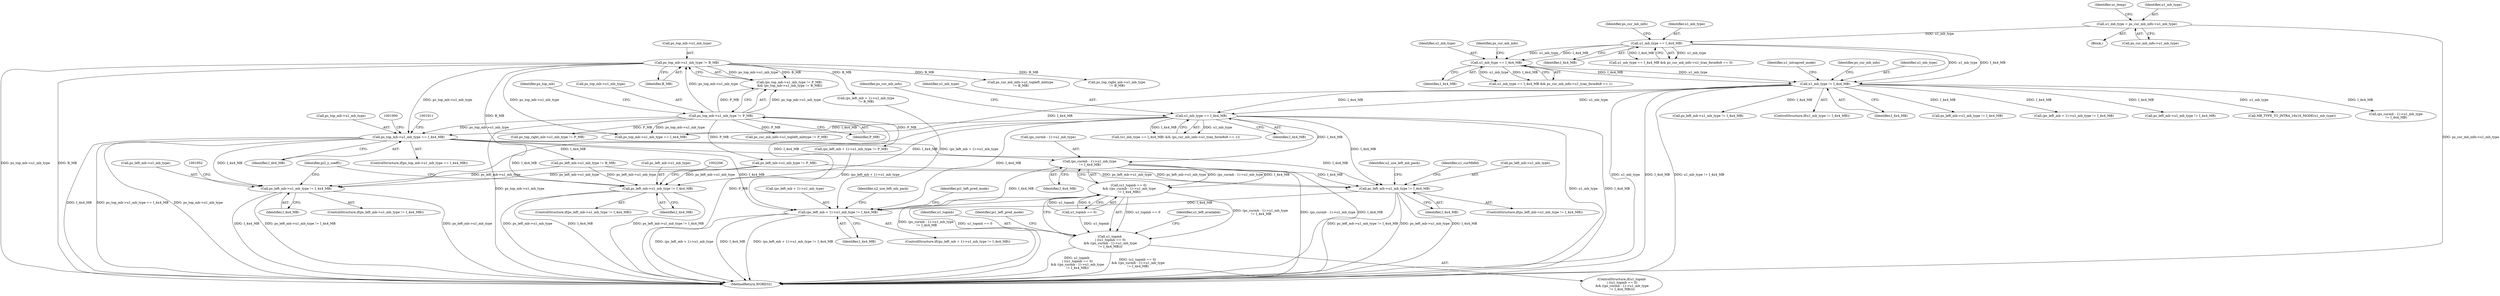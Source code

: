 digraph "0_Android_a583270e1c96d307469c83dc42bd3c5f1b9ef63f@pointer" {
"1001891" [label="(Call,ps_top_mb->u1_mb_type == I_4x4_MB)"];
"1000421" [label="(Call,ps_top_mb->u1_mb_type != B_MB)"];
"1000416" [label="(Call,ps_top_mb->u1_mb_type != P_MB)"];
"1001814" [label="(Call,u1_mb_type == I_4x4_MB)"];
"1000785" [label="(Call,u1_mb_type != I_4x4_MB)"];
"1000722" [label="(Call,u1_mb_type == I_4x4_MB)"];
"1000697" [label="(Call,u1_mb_type == I_4x4_MB)"];
"1000245" [label="(Call,u1_mb_type = ps_cur_mb_info->u1_mb_type)"];
"1001943" [label="(Call,ps_left_mb->u1_mb_type != I_4x4_MB)"];
"1002001" [label="(Call,(ps_curmb - 1)->u1_mb_type\n != I_4x4_MB)"];
"1001997" [label="(Call,(u1_topmb == 0)\n && ((ps_curmb - 1)->u1_mb_type\n != I_4x4_MB))"];
"1001995" [label="(Call,u1_topmb\n | ((u1_topmb == 0)\n && ((ps_curmb - 1)->u1_mb_type\n != I_4x4_MB)))"];
"1002013" [label="(Call,ps_left_mb->u1_mb_type != I_4x4_MB)"];
"1002055" [label="(Call,(ps_left_mb + 1)->u1_mb_type != I_4x4_MB)"];
"1002197" [label="(Call,ps_left_mb->u1_mb_type != I_4x4_MB)"];
"1001997" [label="(Call,(u1_topmb == 0)\n && ((ps_curmb - 1)->u1_mb_type\n != I_4x4_MB))"];
"1000791" [label="(Identifier,u1_intrapred_mode)"];
"1002007" [label="(Identifier,I_4x4_MB)"];
"1000785" [label="(Call,u1_mb_type != I_4x4_MB)"];
"1002056" [label="(Call,(ps_left_mb + 1)->u1_mb_type)"];
"1002061" [label="(Identifier,I_4x4_MB)"];
"1001891" [label="(Call,ps_top_mb->u1_mb_type == I_4x4_MB)"];
"1000422" [label="(Call,ps_top_mb->u1_mb_type)"];
"1001943" [label="(Call,ps_left_mb->u1_mb_type != I_4x4_MB)"];
"1000463" [label="(Call,(ps_left_mb + 1)->u1_mb_type != P_MB)"];
"1000521" [label="(Call,ps_cur_mb_info->u1_topleft_mbtype != P_MB)"];
"1001813" [label="(Call,(u1_mb_type == I_4x4_MB) && (ps_cur_mb_info->u1_tran_form8x8 == 1))"];
"1001130" [label="(Call,ps_left_mb->u1_mb_type != I_4x4_MB)"];
"1001994" [label="(ControlStructure,if(u1_topmb\n | ((u1_topmb == 0)\n && ((ps_curmb - 1)->u1_mb_type\n != I_4x4_MB))))"];
"1000425" [label="(Identifier,B_MB)"];
"1000784" [label="(ControlStructure,if(u1_mb_type != I_4x4_MB))"];
"1002017" [label="(Identifier,I_4x4_MB)"];
"1000420" [label="(Identifier,P_MB)"];
"1002013" [label="(Call,ps_left_mb->u1_mb_type != I_4x4_MB)"];
"1000423" [label="(Identifier,ps_top_mb)"];
"1002001" [label="(Call,(ps_curmb - 1)->u1_mb_type\n != I_4x4_MB)"];
"1001947" [label="(Identifier,I_4x4_MB)"];
"1000723" [label="(Identifier,u1_mb_type)"];
"1001086" [label="(Call,ps_top_mb->u1_mb_type == I_4x4_MB)"];
"1001819" [label="(Identifier,ps_cur_mb_info)"];
"1000526" [label="(Call,ps_cur_mb_info->u1_topleft_mbtype\n != B_MB)"];
"1002065" [label="(Identifier,u2_use_left_mb_pack)"];
"1002196" [label="(ControlStructure,if(ps_left_mb->u1_mb_type != I_4x4_MB))"];
"1001015" [label="(Identifier,ps_cur_mb_info)"];
"1002012" [label="(ControlStructure,if(ps_left_mb->u1_mb_type != I_4x4_MB))"];
"1002055" [label="(Call,(ps_left_mb + 1)->u1_mb_type != I_4x4_MB)"];
"1000699" [label="(Identifier,I_4x4_MB)"];
"1001895" [label="(Identifier,I_4x4_MB)"];
"1000697" [label="(Call,u1_mb_type == I_4x4_MB)"];
"1000696" [label="(Call,u1_mb_type == I_4x4_MB && ps_cur_mb_info->u1_tran_form8x8 == 0)"];
"1000786" [label="(Identifier,u1_mb_type)"];
"1000431" [label="(Call,ps_left_mb->u1_mb_type != P_MB)"];
"1002098" [label="(Identifier,pi1_left_pred_mode)"];
"1002221" [label="(Identifier,pi2_y_coeff1)"];
"1001998" [label="(Call,u1_topmb == 0)"];
"1000417" [label="(Call,ps_top_mb->u1_mb_type)"];
"1001995" [label="(Call,u1_topmb\n | ((u1_topmb == 0)\n && ((ps_curmb - 1)->u1_mb_type\n != I_4x4_MB)))"];
"1000787" [label="(Identifier,I_4x4_MB)"];
"1000415" [label="(Call,(ps_top_mb->u1_mb_type != P_MB)\n && (ps_top_mb->u1_mb_type != B_MB))"];
"1002201" [label="(Identifier,I_4x4_MB)"];
"1003254" [label="(MethodReturn,WORD32)"];
"1001368" [label="(Call,ps_left_mb->u1_mb_type != I_4x4_MB)"];
"1000721" [label="(Call,u1_mb_type == I_4x4_MB && ps_cur_mb_info->u1_tran_form8x8 == 1)"];
"1001229" [label="(Call,(ps_left_mb + 1)->u1_mb_type != I_4x4_MB)"];
"1000416" [label="(Call,ps_top_mb->u1_mb_type != P_MB)"];
"1002010" [label="(Identifier,u1_left_available)"];
"1000506" [label="(Call,ps_top_right_mb->u1_mb_type != P_MB)"];
"1002022" [label="(Identifier,u2_use_left_mb_pack)"];
"1001996" [label="(Identifier,u1_topmb)"];
"1000727" [label="(Identifier,ps_cur_mb_info)"];
"1000252" [label="(Identifier,uc_temp)"];
"1001944" [label="(Call,ps_left_mb->u1_mb_type)"];
"1002002" [label="(Call,(ps_curmb - 1)->u1_mb_type)"];
"1001892" [label="(Call,ps_top_mb->u1_mb_type)"];
"1000243" [label="(Block,)"];
"1000470" [label="(Call,(ps_left_mb + 1)->u1_mb_type\n != B_MB)"];
"1000436" [label="(Call,ps_left_mb->u1_mb_type != B_MB)"];
"1001190" [label="(Call,ps_left_mb->u1_mb_type != I_4x4_MB)"];
"1002049" [label="(Identifier,u1_curMbfld)"];
"1001816" [label="(Identifier,I_4x4_MB)"];
"1002180" [label="(Identifier,pi1_left_pred_mode)"];
"1000421" [label="(Call,ps_top_mb->u1_mb_type != B_MB)"];
"1001890" [label="(ControlStructure,if(ps_top_mb->u1_mb_type == I_4x4_MB))"];
"1000246" [label="(Identifier,u1_mb_type)"];
"1000698" [label="(Identifier,u1_mb_type)"];
"1000702" [label="(Identifier,ps_cur_mb_info)"];
"1000245" [label="(Call,u1_mb_type = ps_cur_mb_info->u1_mb_type)"];
"1001815" [label="(Identifier,u1_mb_type)"];
"1002014" [label="(Call,ps_left_mb->u1_mb_type)"];
"1001814" [label="(Call,u1_mb_type == I_4x4_MB)"];
"1000792" [label="(Call,MB_TYPE_TO_INTRA_16x16_MODE(u1_mb_type))"];
"1001942" [label="(ControlStructure,if(ps_left_mb->u1_mb_type != I_4x4_MB))"];
"1002054" [label="(ControlStructure,if((ps_left_mb + 1)->u1_mb_type != I_4x4_MB))"];
"1000724" [label="(Identifier,I_4x4_MB)"];
"1002197" [label="(Call,ps_left_mb->u1_mb_type != I_4x4_MB)"];
"1000247" [label="(Call,ps_cur_mb_info->u1_mb_type)"];
"1000511" [label="(Call,ps_top_right_mb->u1_mb_type\n != B_MB)"];
"1000722" [label="(Call,u1_mb_type == I_4x4_MB)"];
"1001178" [label="(Call,(ps_curmb - 1)->u1_mb_type\n != I_4x4_MB)"];
"1002198" [label="(Call,ps_left_mb->u1_mb_type)"];
"1001891" -> "1001890"  [label="AST: "];
"1001891" -> "1001895"  [label="CFG: "];
"1001892" -> "1001891"  [label="AST: "];
"1001895" -> "1001891"  [label="AST: "];
"1001900" -> "1001891"  [label="CFG: "];
"1001911" -> "1001891"  [label="CFG: "];
"1001891" -> "1003254"  [label="DDG: I_4x4_MB"];
"1001891" -> "1003254"  [label="DDG: ps_top_mb->u1_mb_type == I_4x4_MB"];
"1001891" -> "1003254"  [label="DDG: ps_top_mb->u1_mb_type"];
"1000421" -> "1001891"  [label="DDG: ps_top_mb->u1_mb_type"];
"1000416" -> "1001891"  [label="DDG: ps_top_mb->u1_mb_type"];
"1001814" -> "1001891"  [label="DDG: I_4x4_MB"];
"1001891" -> "1001943"  [label="DDG: I_4x4_MB"];
"1001891" -> "1002001"  [label="DDG: I_4x4_MB"];
"1001891" -> "1002013"  [label="DDG: I_4x4_MB"];
"1001891" -> "1002055"  [label="DDG: I_4x4_MB"];
"1001891" -> "1002197"  [label="DDG: I_4x4_MB"];
"1000421" -> "1000415"  [label="AST: "];
"1000421" -> "1000425"  [label="CFG: "];
"1000422" -> "1000421"  [label="AST: "];
"1000425" -> "1000421"  [label="AST: "];
"1000415" -> "1000421"  [label="CFG: "];
"1000421" -> "1003254"  [label="DDG: ps_top_mb->u1_mb_type"];
"1000421" -> "1003254"  [label="DDG: B_MB"];
"1000421" -> "1000415"  [label="DDG: ps_top_mb->u1_mb_type"];
"1000421" -> "1000415"  [label="DDG: B_MB"];
"1000416" -> "1000421"  [label="DDG: ps_top_mb->u1_mb_type"];
"1000421" -> "1000436"  [label="DDG: B_MB"];
"1000421" -> "1000470"  [label="DDG: B_MB"];
"1000421" -> "1000511"  [label="DDG: B_MB"];
"1000421" -> "1000526"  [label="DDG: B_MB"];
"1000421" -> "1001086"  [label="DDG: ps_top_mb->u1_mb_type"];
"1000416" -> "1000415"  [label="AST: "];
"1000416" -> "1000420"  [label="CFG: "];
"1000417" -> "1000416"  [label="AST: "];
"1000420" -> "1000416"  [label="AST: "];
"1000423" -> "1000416"  [label="CFG: "];
"1000415" -> "1000416"  [label="CFG: "];
"1000416" -> "1003254"  [label="DDG: P_MB"];
"1000416" -> "1003254"  [label="DDG: ps_top_mb->u1_mb_type"];
"1000416" -> "1000415"  [label="DDG: ps_top_mb->u1_mb_type"];
"1000416" -> "1000415"  [label="DDG: P_MB"];
"1000416" -> "1000431"  [label="DDG: P_MB"];
"1000416" -> "1000463"  [label="DDG: P_MB"];
"1000416" -> "1000506"  [label="DDG: P_MB"];
"1000416" -> "1000521"  [label="DDG: P_MB"];
"1000416" -> "1001086"  [label="DDG: ps_top_mb->u1_mb_type"];
"1001814" -> "1001813"  [label="AST: "];
"1001814" -> "1001816"  [label="CFG: "];
"1001815" -> "1001814"  [label="AST: "];
"1001816" -> "1001814"  [label="AST: "];
"1001819" -> "1001814"  [label="CFG: "];
"1001813" -> "1001814"  [label="CFG: "];
"1001814" -> "1003254"  [label="DDG: u1_mb_type"];
"1001814" -> "1003254"  [label="DDG: I_4x4_MB"];
"1001814" -> "1001813"  [label="DDG: u1_mb_type"];
"1001814" -> "1001813"  [label="DDG: I_4x4_MB"];
"1000785" -> "1001814"  [label="DDG: u1_mb_type"];
"1000785" -> "1001814"  [label="DDG: I_4x4_MB"];
"1001814" -> "1001943"  [label="DDG: I_4x4_MB"];
"1001814" -> "1002001"  [label="DDG: I_4x4_MB"];
"1001814" -> "1002013"  [label="DDG: I_4x4_MB"];
"1001814" -> "1002055"  [label="DDG: I_4x4_MB"];
"1001814" -> "1002197"  [label="DDG: I_4x4_MB"];
"1000785" -> "1000784"  [label="AST: "];
"1000785" -> "1000787"  [label="CFG: "];
"1000786" -> "1000785"  [label="AST: "];
"1000787" -> "1000785"  [label="AST: "];
"1000791" -> "1000785"  [label="CFG: "];
"1001015" -> "1000785"  [label="CFG: "];
"1000785" -> "1003254"  [label="DDG: u1_mb_type != I_4x4_MB"];
"1000785" -> "1003254"  [label="DDG: u1_mb_type"];
"1000785" -> "1003254"  [label="DDG: I_4x4_MB"];
"1000722" -> "1000785"  [label="DDG: u1_mb_type"];
"1000722" -> "1000785"  [label="DDG: I_4x4_MB"];
"1000697" -> "1000785"  [label="DDG: u1_mb_type"];
"1000697" -> "1000785"  [label="DDG: I_4x4_MB"];
"1000785" -> "1000792"  [label="DDG: u1_mb_type"];
"1000785" -> "1001086"  [label="DDG: I_4x4_MB"];
"1000785" -> "1001130"  [label="DDG: I_4x4_MB"];
"1000785" -> "1001178"  [label="DDG: I_4x4_MB"];
"1000785" -> "1001190"  [label="DDG: I_4x4_MB"];
"1000785" -> "1001229"  [label="DDG: I_4x4_MB"];
"1000785" -> "1001368"  [label="DDG: I_4x4_MB"];
"1000722" -> "1000721"  [label="AST: "];
"1000722" -> "1000724"  [label="CFG: "];
"1000723" -> "1000722"  [label="AST: "];
"1000724" -> "1000722"  [label="AST: "];
"1000727" -> "1000722"  [label="CFG: "];
"1000721" -> "1000722"  [label="CFG: "];
"1000722" -> "1000721"  [label="DDG: u1_mb_type"];
"1000722" -> "1000721"  [label="DDG: I_4x4_MB"];
"1000697" -> "1000722"  [label="DDG: u1_mb_type"];
"1000697" -> "1000722"  [label="DDG: I_4x4_MB"];
"1000697" -> "1000696"  [label="AST: "];
"1000697" -> "1000699"  [label="CFG: "];
"1000698" -> "1000697"  [label="AST: "];
"1000699" -> "1000697"  [label="AST: "];
"1000702" -> "1000697"  [label="CFG: "];
"1000696" -> "1000697"  [label="CFG: "];
"1000697" -> "1000696"  [label="DDG: u1_mb_type"];
"1000697" -> "1000696"  [label="DDG: I_4x4_MB"];
"1000245" -> "1000697"  [label="DDG: u1_mb_type"];
"1000245" -> "1000243"  [label="AST: "];
"1000245" -> "1000247"  [label="CFG: "];
"1000246" -> "1000245"  [label="AST: "];
"1000247" -> "1000245"  [label="AST: "];
"1000252" -> "1000245"  [label="CFG: "];
"1000245" -> "1003254"  [label="DDG: ps_cur_mb_info->u1_mb_type"];
"1001943" -> "1001942"  [label="AST: "];
"1001943" -> "1001947"  [label="CFG: "];
"1001944" -> "1001943"  [label="AST: "];
"1001947" -> "1001943"  [label="AST: "];
"1001952" -> "1001943"  [label="CFG: "];
"1002221" -> "1001943"  [label="CFG: "];
"1001943" -> "1003254"  [label="DDG: ps_left_mb->u1_mb_type != I_4x4_MB"];
"1001943" -> "1003254"  [label="DDG: ps_left_mb->u1_mb_type"];
"1001943" -> "1003254"  [label="DDG: I_4x4_MB"];
"1000436" -> "1001943"  [label="DDG: ps_left_mb->u1_mb_type"];
"1000431" -> "1001943"  [label="DDG: ps_left_mb->u1_mb_type"];
"1002001" -> "1001997"  [label="AST: "];
"1002001" -> "1002007"  [label="CFG: "];
"1002002" -> "1002001"  [label="AST: "];
"1002007" -> "1002001"  [label="AST: "];
"1001997" -> "1002001"  [label="CFG: "];
"1002001" -> "1003254"  [label="DDG: (ps_curmb - 1)->u1_mb_type"];
"1002001" -> "1003254"  [label="DDG: I_4x4_MB"];
"1002001" -> "1001997"  [label="DDG: (ps_curmb - 1)->u1_mb_type"];
"1002001" -> "1001997"  [label="DDG: I_4x4_MB"];
"1002001" -> "1002013"  [label="DDG: I_4x4_MB"];
"1002001" -> "1002055"  [label="DDG: I_4x4_MB"];
"1001997" -> "1001995"  [label="AST: "];
"1001997" -> "1001998"  [label="CFG: "];
"1001998" -> "1001997"  [label="AST: "];
"1001995" -> "1001997"  [label="CFG: "];
"1001997" -> "1003254"  [label="DDG: (ps_curmb - 1)->u1_mb_type\n != I_4x4_MB"];
"1001997" -> "1003254"  [label="DDG: u1_topmb == 0"];
"1001997" -> "1001995"  [label="DDG: u1_topmb == 0"];
"1001997" -> "1001995"  [label="DDG: (ps_curmb - 1)->u1_mb_type\n != I_4x4_MB"];
"1001998" -> "1001997"  [label="DDG: u1_topmb"];
"1001998" -> "1001997"  [label="DDG: 0"];
"1001995" -> "1001994"  [label="AST: "];
"1001996" -> "1001995"  [label="AST: "];
"1002010" -> "1001995"  [label="CFG: "];
"1002180" -> "1001995"  [label="CFG: "];
"1001995" -> "1003254"  [label="DDG: (u1_topmb == 0)\n && ((ps_curmb - 1)->u1_mb_type\n != I_4x4_MB)"];
"1001995" -> "1003254"  [label="DDG: u1_topmb\n | ((u1_topmb == 0)\n && ((ps_curmb - 1)->u1_mb_type\n != I_4x4_MB))"];
"1001998" -> "1001995"  [label="DDG: u1_topmb"];
"1002013" -> "1002012"  [label="AST: "];
"1002013" -> "1002017"  [label="CFG: "];
"1002014" -> "1002013"  [label="AST: "];
"1002017" -> "1002013"  [label="AST: "];
"1002022" -> "1002013"  [label="CFG: "];
"1002049" -> "1002013"  [label="CFG: "];
"1002013" -> "1003254"  [label="DDG: ps_left_mb->u1_mb_type != I_4x4_MB"];
"1002013" -> "1003254"  [label="DDG: ps_left_mb->u1_mb_type"];
"1002013" -> "1003254"  [label="DDG: I_4x4_MB"];
"1000436" -> "1002013"  [label="DDG: ps_left_mb->u1_mb_type"];
"1000431" -> "1002013"  [label="DDG: ps_left_mb->u1_mb_type"];
"1002013" -> "1002055"  [label="DDG: I_4x4_MB"];
"1002055" -> "1002054"  [label="AST: "];
"1002055" -> "1002061"  [label="CFG: "];
"1002056" -> "1002055"  [label="AST: "];
"1002061" -> "1002055"  [label="AST: "];
"1002065" -> "1002055"  [label="CFG: "];
"1002098" -> "1002055"  [label="CFG: "];
"1002055" -> "1003254"  [label="DDG: (ps_left_mb + 1)->u1_mb_type != I_4x4_MB"];
"1002055" -> "1003254"  [label="DDG: (ps_left_mb + 1)->u1_mb_type"];
"1002055" -> "1003254"  [label="DDG: I_4x4_MB"];
"1000463" -> "1002055"  [label="DDG: (ps_left_mb + 1)->u1_mb_type"];
"1000470" -> "1002055"  [label="DDG: (ps_left_mb + 1)->u1_mb_type"];
"1002197" -> "1002196"  [label="AST: "];
"1002197" -> "1002201"  [label="CFG: "];
"1002198" -> "1002197"  [label="AST: "];
"1002201" -> "1002197"  [label="AST: "];
"1002206" -> "1002197"  [label="CFG: "];
"1002221" -> "1002197"  [label="CFG: "];
"1002197" -> "1003254"  [label="DDG: I_4x4_MB"];
"1002197" -> "1003254"  [label="DDG: ps_left_mb->u1_mb_type != I_4x4_MB"];
"1002197" -> "1003254"  [label="DDG: ps_left_mb->u1_mb_type"];
"1000436" -> "1002197"  [label="DDG: ps_left_mb->u1_mb_type"];
"1000431" -> "1002197"  [label="DDG: ps_left_mb->u1_mb_type"];
}
